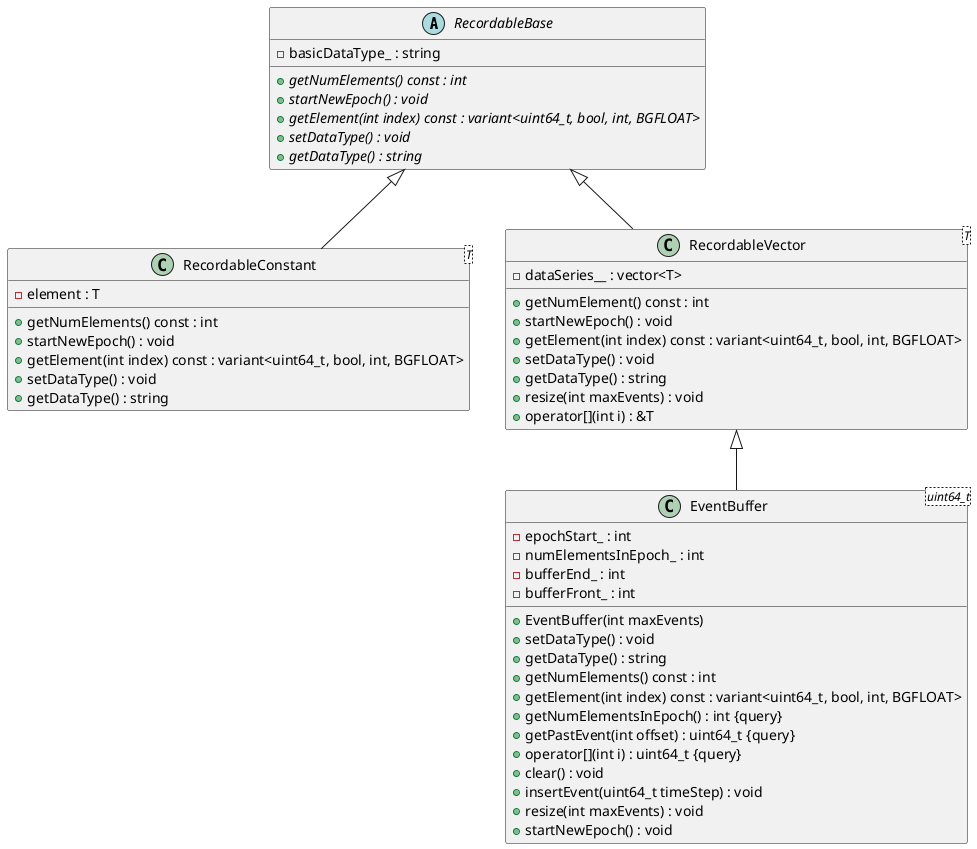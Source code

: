 @startuml Recordable ClassDiagram

/' Objects '/

abstract class RecordableBase {
	-basicDataType_ : string
	+{abstract} getNumElements() const : int
	+{abstract} startNewEpoch() : void
	+{abstract} getElement(int index) const : variant<uint64_t, bool, int, BGFLOAT>
	+{abstract} setDataType() : void
	+{abstract} getDataType() : string
}
class RecordableConstant<T>{
	-element : T
	+getNumElements() const : int
	+startNewEpoch() : void
	+getElement(int index) const : variant<uint64_t, bool, int, BGFLOAT>
	+setDataType() : void
	+getDataType() : string
}

class RecordableVector<T>{
	-dataSeries__ : vector<T>
	+getNumElement() const : int
	+startNewEpoch() : void
	+getElement(int index) const : variant<uint64_t, bool, int, BGFLOAT>
	+setDataType() : void
	+getDataType() : string
	/'vector methods'/
	+resize(int maxEvents) : void
	+operator[](int i) : &T
}

class EventBuffer<uint64_t> {
	+EventBuffer(int maxEvents)
	-epochStart_ : int
	+setDataType() : void
	+getDataType() : string
	+getNumElements() const : int
	+getElement(int index) const : variant<uint64_t, bool, int, BGFLOAT>
	+getNumElementsInEpoch() : int {query}
	-numElementsInEpoch_ : int
	-bufferEnd_ : int
	-bufferFront_ : int
	+getPastEvent(int offset) : uint64_t {query}
	+operator[](int i) : uint64_t {query}
	/'-dataSeries_ : vector<uint64_t>'/
	+clear() : void
	+insertEvent(uint64_t timeStep) : void
	+resize(int maxEvents) : void
	+startNewEpoch() : void
}




/' Inheritance relationships '/

.RecordableBase <|-- .RecordableVector

.RecordableVector <|-- .EventBuffer

.RecordableBase <|-- .RecordableConstant
